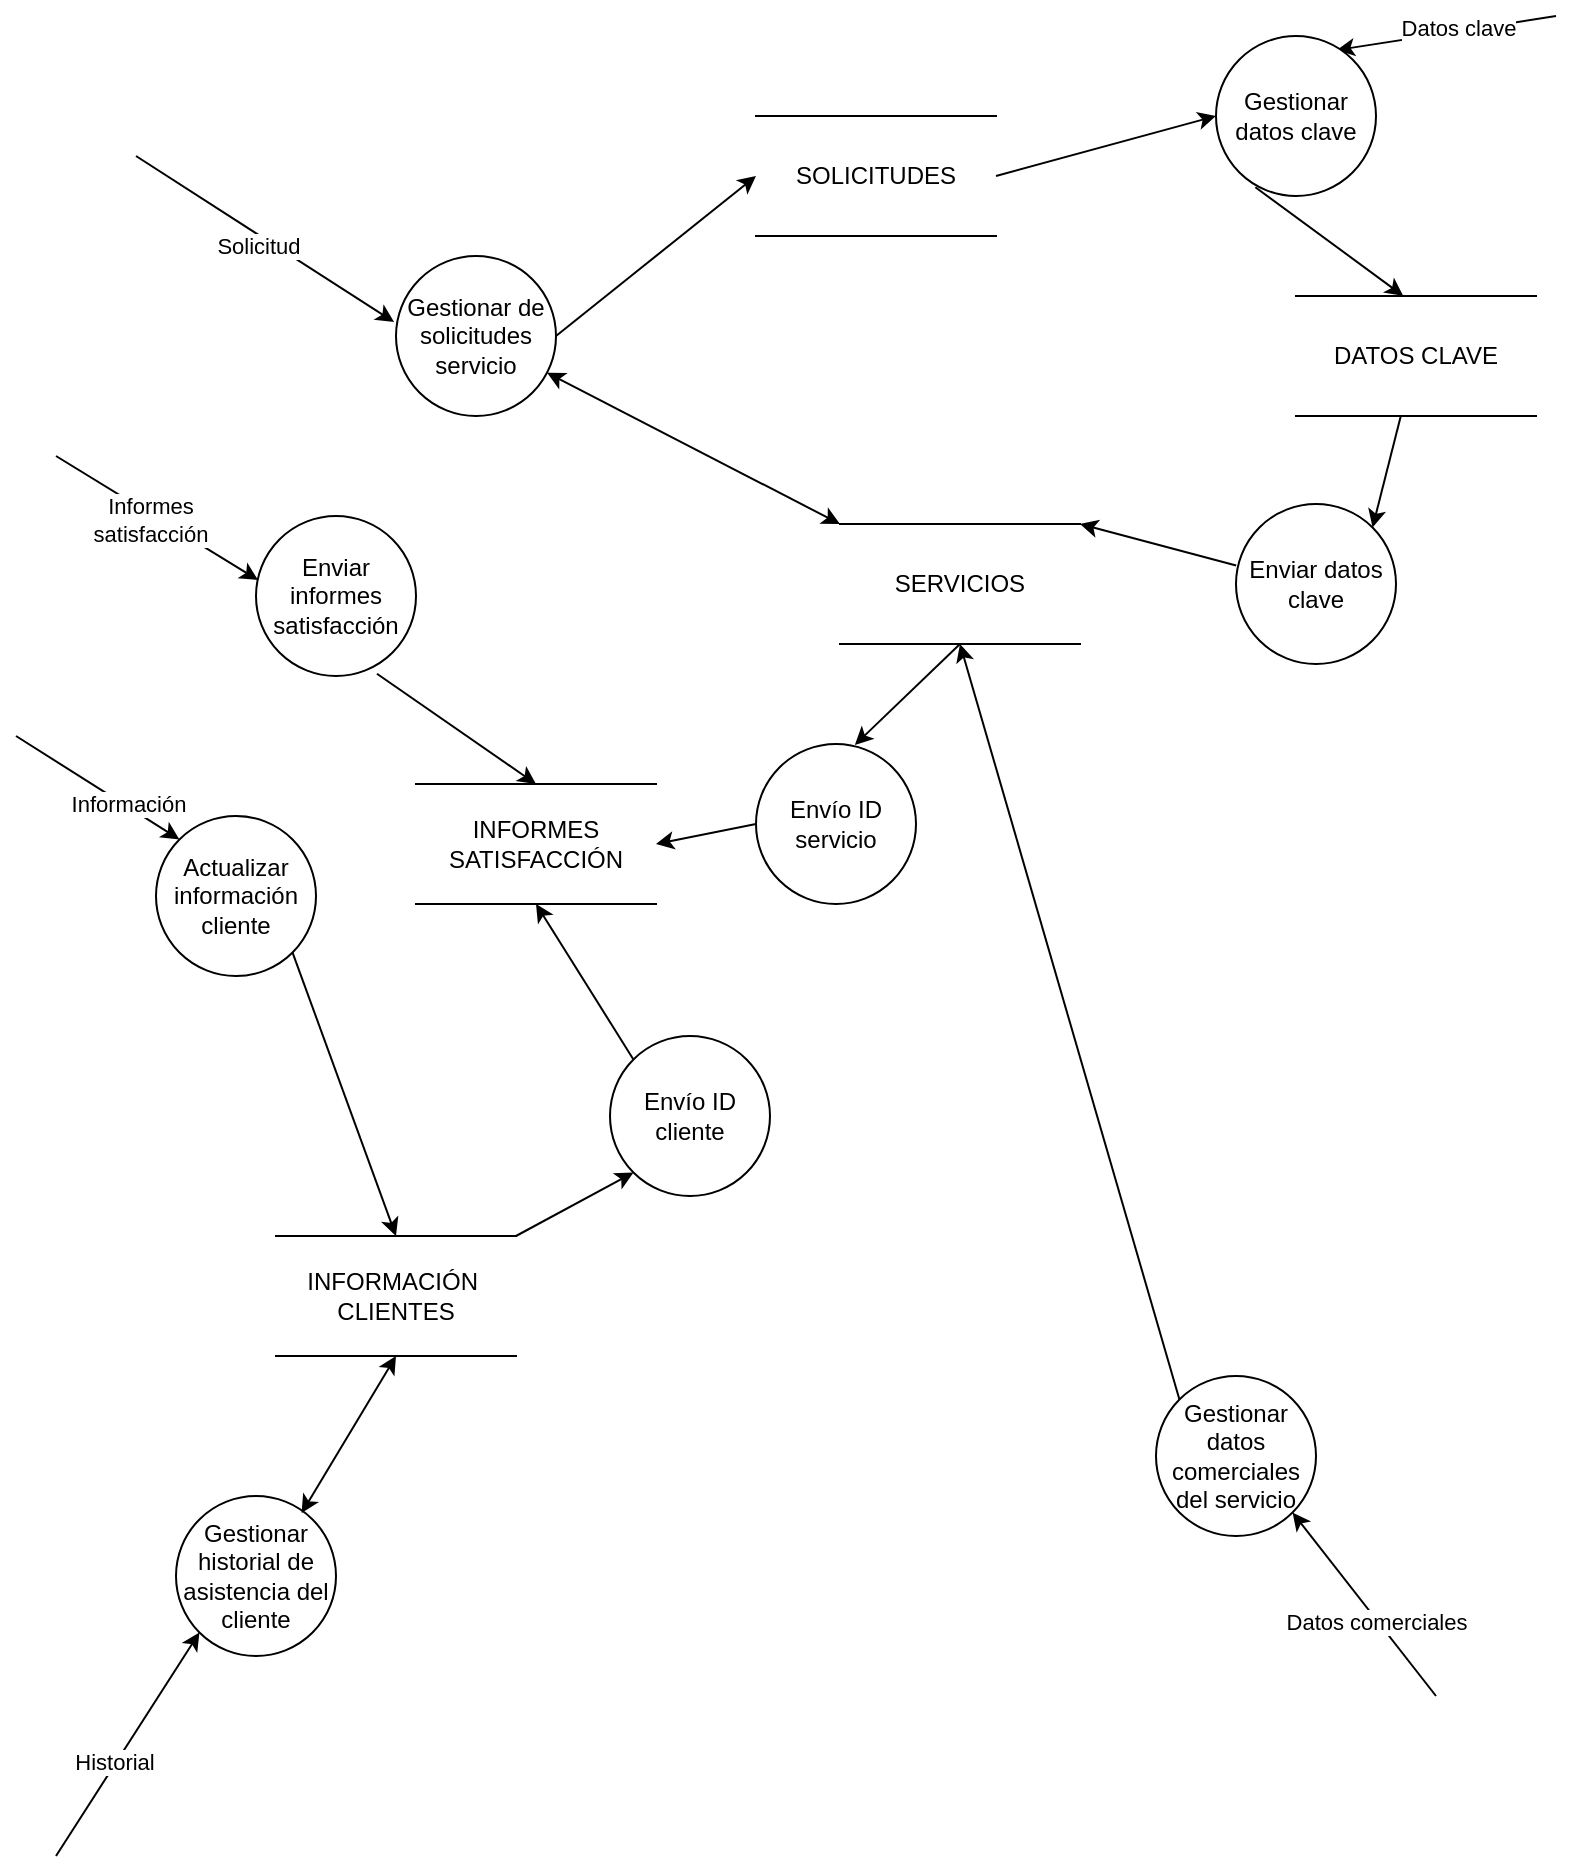 <mxfile version="24.9.0">
  <diagram name="Página-1" id="YRGYd96hdLRrCePZJ2NX">
    <mxGraphModel dx="1839" dy="900" grid="1" gridSize="10" guides="1" tooltips="1" connect="1" arrows="1" fold="1" page="1" pageScale="1" pageWidth="827" pageHeight="1169" math="0" shadow="0">
      <root>
        <mxCell id="0" />
        <mxCell id="1" parent="0" />
        <mxCell id="0AEurTKILX4ectZ03HKB-2" value="Actualizar información cliente" style="ellipse;whiteSpace=wrap;html=1;aspect=fixed;" parent="1" vertex="1">
          <mxGeometry x="-720" y="460" width="80" height="80" as="geometry" />
        </mxCell>
        <mxCell id="0AEurTKILX4ectZ03HKB-3" value="&lt;div&gt;Gestionar datos comerciales del servicio&lt;br&gt;&lt;/div&gt;" style="ellipse;whiteSpace=wrap;html=1;aspect=fixed;" parent="1" vertex="1">
          <mxGeometry x="-220" y="740" width="80" height="80" as="geometry" />
        </mxCell>
        <mxCell id="0AEurTKILX4ectZ03HKB-5" value="Gestionar de solicitudes servicio" style="ellipse;whiteSpace=wrap;html=1;aspect=fixed;" parent="1" vertex="1">
          <mxGeometry x="-600" y="180" width="80" height="80" as="geometry" />
        </mxCell>
        <mxCell id="0AEurTKILX4ectZ03HKB-6" value="&lt;div&gt;Enviar informes&lt;/div&gt;&lt;div&gt;satisfacción&lt;br&gt;&lt;/div&gt;" style="ellipse;whiteSpace=wrap;html=1;aspect=fixed;" parent="1" vertex="1">
          <mxGeometry x="-670" y="310" width="80" height="80" as="geometry" />
        </mxCell>
        <mxCell id="0AEurTKILX4ectZ03HKB-7" value="DATOS CLAVE" style="shape=partialRectangle;whiteSpace=wrap;html=1;left=0;right=0;fillColor=none;" parent="1" vertex="1">
          <mxGeometry x="-150" y="200" width="120" height="60" as="geometry" />
        </mxCell>
        <mxCell id="0AEurTKILX4ectZ03HKB-8" value="INFORMACIÓN&amp;nbsp; CLIENTES" style="shape=partialRectangle;whiteSpace=wrap;html=1;left=0;right=0;fillColor=none;" parent="1" vertex="1">
          <mxGeometry x="-660" y="670" width="120" height="60" as="geometry" />
        </mxCell>
        <mxCell id="0AEurTKILX4ectZ03HKB-9" value="SOLICITUDES" style="shape=partialRectangle;whiteSpace=wrap;html=1;left=0;right=0;fillColor=none;" parent="1" vertex="1">
          <mxGeometry x="-420" y="110" width="120" height="60" as="geometry" />
        </mxCell>
        <mxCell id="0AEurTKILX4ectZ03HKB-11" value="" style="endArrow=classic;html=1;rounded=0;entryX=0;entryY=0;entryDx=0;entryDy=0;" parent="1" target="0AEurTKILX4ectZ03HKB-2" edge="1">
          <mxGeometry width="50" height="50" relative="1" as="geometry">
            <mxPoint x="-790" y="420" as="sourcePoint" />
            <mxPoint x="-508" y="624" as="targetPoint" />
          </mxGeometry>
        </mxCell>
        <mxCell id="0AEurTKILX4ectZ03HKB-12" value="Información" style="edgeLabel;html=1;align=center;verticalAlign=middle;resizable=0;points=[];" parent="0AEurTKILX4ectZ03HKB-11" vertex="1" connectable="0">
          <mxGeometry x="0.358" y="1" relative="1" as="geometry">
            <mxPoint as="offset" />
          </mxGeometry>
        </mxCell>
        <mxCell id="0AEurTKILX4ectZ03HKB-13" value="" style="endArrow=classic;html=1;rounded=0;exitX=1;exitY=1;exitDx=0;exitDy=0;entryX=0.5;entryY=0;entryDx=0;entryDy=0;" parent="1" source="0AEurTKILX4ectZ03HKB-2" target="0AEurTKILX4ectZ03HKB-8" edge="1">
          <mxGeometry width="50" height="50" relative="1" as="geometry">
            <mxPoint x="-238" y="664" as="sourcePoint" />
            <mxPoint x="-188" y="614" as="targetPoint" />
          </mxGeometry>
        </mxCell>
        <mxCell id="GHR4kZ57UZfbafITTCkA-2" value="" style="endArrow=classic;html=1;rounded=0;entryX=-0.012;entryY=0.413;entryDx=0;entryDy=0;entryPerimeter=0;" parent="1" target="0AEurTKILX4ectZ03HKB-5" edge="1">
          <mxGeometry width="50" height="50" relative="1" as="geometry">
            <mxPoint x="-730" y="130" as="sourcePoint" />
            <mxPoint x="-506" y="196" as="targetPoint" />
          </mxGeometry>
        </mxCell>
        <mxCell id="GHR4kZ57UZfbafITTCkA-3" value="Solicitud" style="edgeLabel;html=1;align=center;verticalAlign=middle;resizable=0;points=[];" parent="GHR4kZ57UZfbafITTCkA-2" vertex="1" connectable="0">
          <mxGeometry x="0.358" y="1" relative="1" as="geometry">
            <mxPoint x="-27" y="-11" as="offset" />
          </mxGeometry>
        </mxCell>
        <mxCell id="GHR4kZ57UZfbafITTCkA-6" value="SERVICIOS" style="shape=partialRectangle;whiteSpace=wrap;html=1;left=0;right=0;fillColor=none;" parent="1" vertex="1">
          <mxGeometry x="-378" y="314" width="120" height="60" as="geometry" />
        </mxCell>
        <mxCell id="GHR4kZ57UZfbafITTCkA-8" value="" style="endArrow=classic;html=1;rounded=0;exitX=0.756;exitY=0.986;exitDx=0;exitDy=0;exitPerimeter=0;entryX=0.5;entryY=0;entryDx=0;entryDy=0;" parent="1" source="0AEurTKILX4ectZ03HKB-6" target="uzknCaxqNSEOnoTHnnZg-13" edge="1">
          <mxGeometry width="50" height="50" relative="1" as="geometry">
            <mxPoint x="-278" y="1164" as="sourcePoint" />
            <mxPoint x="-448" y="424" as="targetPoint" />
          </mxGeometry>
        </mxCell>
        <mxCell id="GHR4kZ57UZfbafITTCkA-9" value="" style="endArrow=classic;html=1;rounded=0;entryX=0.013;entryY=0.4;entryDx=0;entryDy=0;entryPerimeter=0;" parent="1" target="0AEurTKILX4ectZ03HKB-6" edge="1">
          <mxGeometry width="50" height="50" relative="1" as="geometry">
            <mxPoint x="-770" y="280" as="sourcePoint" />
            <mxPoint x="-328" y="1014" as="targetPoint" />
          </mxGeometry>
        </mxCell>
        <mxCell id="GHR4kZ57UZfbafITTCkA-10" value="&lt;div&gt;Informes&lt;/div&gt;&lt;div&gt;satisfacción&lt;br&gt;&lt;/div&gt;" style="edgeLabel;html=1;align=center;verticalAlign=middle;resizable=0;points=[];" parent="GHR4kZ57UZfbafITTCkA-9" vertex="1" connectable="0">
          <mxGeometry x="-0.049" y="-3" relative="1" as="geometry">
            <mxPoint as="offset" />
          </mxGeometry>
        </mxCell>
        <mxCell id="GHR4kZ57UZfbafITTCkA-11" value="" style="endArrow=classic;html=1;rounded=0;entryX=0.754;entryY=0.088;entryDx=0;entryDy=0;entryPerimeter=0;" parent="1" target="GHR4kZ57UZfbafITTCkA-13" edge="1">
          <mxGeometry width="50" height="50" relative="1" as="geometry">
            <mxPoint x="-20" y="60" as="sourcePoint" />
            <mxPoint x="122.004" y="185.716" as="targetPoint" />
          </mxGeometry>
        </mxCell>
        <mxCell id="GHR4kZ57UZfbafITTCkA-12" value="Datos clave" style="edgeLabel;html=1;align=center;verticalAlign=middle;resizable=0;points=[];" parent="GHR4kZ57UZfbafITTCkA-11" vertex="1" connectable="0">
          <mxGeometry x="-0.016" y="-2" relative="1" as="geometry">
            <mxPoint x="5" y="-1" as="offset" />
          </mxGeometry>
        </mxCell>
        <mxCell id="GHR4kZ57UZfbafITTCkA-13" value="Gestionar datos clave" style="ellipse;whiteSpace=wrap;html=1;aspect=fixed;" parent="1" vertex="1">
          <mxGeometry x="-190" y="70" width="80" height="80" as="geometry" />
        </mxCell>
        <mxCell id="GHR4kZ57UZfbafITTCkA-16" value="Gestionar historial de asistencia del cliente" style="ellipse;whiteSpace=wrap;html=1;aspect=fixed;" parent="1" vertex="1">
          <mxGeometry x="-710" y="800" width="80" height="80" as="geometry" />
        </mxCell>
        <mxCell id="GHR4kZ57UZfbafITTCkA-17" value="" style="endArrow=classic;startArrow=classic;html=1;rounded=0;entryX=0.5;entryY=1;entryDx=0;entryDy=0;exitX=0.785;exitY=0.107;exitDx=0;exitDy=0;exitPerimeter=0;" parent="1" source="GHR4kZ57UZfbafITTCkA-16" target="0AEurTKILX4ectZ03HKB-8" edge="1">
          <mxGeometry width="50" height="50" relative="1" as="geometry">
            <mxPoint x="-258" y="924" as="sourcePoint" />
            <mxPoint x="-208" y="874" as="targetPoint" />
          </mxGeometry>
        </mxCell>
        <mxCell id="GHR4kZ57UZfbafITTCkA-18" value="" style="endArrow=classic;html=1;rounded=0;entryX=0;entryY=1;entryDx=0;entryDy=0;" parent="1" target="GHR4kZ57UZfbafITTCkA-16" edge="1">
          <mxGeometry width="50" height="50" relative="1" as="geometry">
            <mxPoint x="-770" y="980" as="sourcePoint" />
            <mxPoint x="-393" y="1094" as="targetPoint" />
          </mxGeometry>
        </mxCell>
        <mxCell id="GHR4kZ57UZfbafITTCkA-19" value="Historial" style="edgeLabel;html=1;align=center;verticalAlign=middle;resizable=0;points=[];" parent="GHR4kZ57UZfbafITTCkA-18" vertex="1" connectable="0">
          <mxGeometry x="-0.168" y="1" relative="1" as="geometry">
            <mxPoint as="offset" />
          </mxGeometry>
        </mxCell>
        <mxCell id="GHR4kZ57UZfbafITTCkA-21" value="" style="endArrow=classic;html=1;rounded=0;entryX=1;entryY=1;entryDx=0;entryDy=0;" parent="1" target="0AEurTKILX4ectZ03HKB-3" edge="1">
          <mxGeometry width="50" height="50" relative="1" as="geometry">
            <mxPoint x="-80" y="900" as="sourcePoint" />
            <mxPoint x="34" y="714" as="targetPoint" />
          </mxGeometry>
        </mxCell>
        <mxCell id="GHR4kZ57UZfbafITTCkA-22" value="Datos comerciales" style="edgeLabel;html=1;align=center;verticalAlign=middle;resizable=0;points=[];" parent="GHR4kZ57UZfbafITTCkA-21" vertex="1" connectable="0">
          <mxGeometry x="-0.168" y="1" relative="1" as="geometry">
            <mxPoint as="offset" />
          </mxGeometry>
        </mxCell>
        <mxCell id="GHR4kZ57UZfbafITTCkA-24" value="Enviar datos clave" style="ellipse;whiteSpace=wrap;html=1;aspect=fixed;" parent="1" vertex="1">
          <mxGeometry x="-180" y="304" width="80" height="80" as="geometry" />
        </mxCell>
        <mxCell id="GHR4kZ57UZfbafITTCkA-26" value="" style="endArrow=classic;html=1;rounded=0;entryX=0.447;entryY=-0.001;entryDx=0;entryDy=0;exitX=0.246;exitY=0.945;exitDx=0;exitDy=0;exitPerimeter=0;entryPerimeter=0;" parent="1" source="GHR4kZ57UZfbafITTCkA-13" target="0AEurTKILX4ectZ03HKB-7" edge="1">
          <mxGeometry width="50" height="50" relative="1" as="geometry">
            <mxPoint x="132" y="114" as="sourcePoint" />
            <mxPoint x="62" y="161" as="targetPoint" />
          </mxGeometry>
        </mxCell>
        <mxCell id="uzknCaxqNSEOnoTHnnZg-4" value="" style="endArrow=classic;html=1;rounded=0;entryX=1;entryY=0;entryDx=0;entryDy=0;" edge="1" parent="1" source="0AEurTKILX4ectZ03HKB-7" target="GHR4kZ57UZfbafITTCkA-24">
          <mxGeometry width="50" height="50" relative="1" as="geometry">
            <mxPoint x="-208" y="604" as="sourcePoint" />
            <mxPoint x="-158" y="554" as="targetPoint" />
          </mxGeometry>
        </mxCell>
        <mxCell id="uzknCaxqNSEOnoTHnnZg-6" value="" style="endArrow=classic;html=1;rounded=0;entryX=1;entryY=0;entryDx=0;entryDy=0;exitX=0.001;exitY=0.384;exitDx=0;exitDy=0;exitPerimeter=0;" edge="1" parent="1" source="GHR4kZ57UZfbafITTCkA-24" target="GHR4kZ57UZfbafITTCkA-6">
          <mxGeometry width="50" height="50" relative="1" as="geometry">
            <mxPoint x="-30" y="344" as="sourcePoint" />
            <mxPoint x="-60" y="386" as="targetPoint" />
          </mxGeometry>
        </mxCell>
        <mxCell id="uzknCaxqNSEOnoTHnnZg-9" value="" style="endArrow=classic;html=1;rounded=0;entryX=0;entryY=0.5;entryDx=0;entryDy=0;exitX=1;exitY=0.5;exitDx=0;exitDy=0;" edge="1" parent="1" source="0AEurTKILX4ectZ03HKB-9" target="GHR4kZ57UZfbafITTCkA-13">
          <mxGeometry width="50" height="50" relative="1" as="geometry">
            <mxPoint x="-298" y="374" as="sourcePoint" />
            <mxPoint x="-248" y="324" as="targetPoint" />
          </mxGeometry>
        </mxCell>
        <mxCell id="uzknCaxqNSEOnoTHnnZg-10" value="" style="endArrow=classic;html=1;rounded=0;entryX=0;entryY=0.5;entryDx=0;entryDy=0;exitX=1;exitY=0.5;exitDx=0;exitDy=0;" edge="1" parent="1" source="0AEurTKILX4ectZ03HKB-5" target="0AEurTKILX4ectZ03HKB-9">
          <mxGeometry width="50" height="50" relative="1" as="geometry">
            <mxPoint x="-388" y="284" as="sourcePoint" />
            <mxPoint x="-338" y="234" as="targetPoint" />
          </mxGeometry>
        </mxCell>
        <mxCell id="uzknCaxqNSEOnoTHnnZg-13" value="INFORMES SATISFACCIÓN" style="shape=partialRectangle;whiteSpace=wrap;html=1;left=0;right=0;fillColor=none;" vertex="1" parent="1">
          <mxGeometry x="-590" y="444" width="120" height="60" as="geometry" />
        </mxCell>
        <mxCell id="uzknCaxqNSEOnoTHnnZg-14" value="Envío ID cliente" style="ellipse;whiteSpace=wrap;html=1;aspect=fixed;" vertex="1" parent="1">
          <mxGeometry x="-493" y="570" width="80" height="80" as="geometry" />
        </mxCell>
        <mxCell id="uzknCaxqNSEOnoTHnnZg-15" value="" style="endArrow=classic;html=1;rounded=0;exitX=1;exitY=0;exitDx=0;exitDy=0;entryX=0;entryY=1;entryDx=0;entryDy=0;" edge="1" parent="1" source="0AEurTKILX4ectZ03HKB-8" target="uzknCaxqNSEOnoTHnnZg-14">
          <mxGeometry width="50" height="50" relative="1" as="geometry">
            <mxPoint x="-448" y="614" as="sourcePoint" />
            <mxPoint x="-398" y="564" as="targetPoint" />
          </mxGeometry>
        </mxCell>
        <mxCell id="uzknCaxqNSEOnoTHnnZg-17" value="Envío ID servicio" style="ellipse;whiteSpace=wrap;html=1;aspect=fixed;rotation=0;" vertex="1" parent="1">
          <mxGeometry x="-420" y="424" width="80" height="80" as="geometry" />
        </mxCell>
        <mxCell id="uzknCaxqNSEOnoTHnnZg-18" value="" style="endArrow=classic;html=1;rounded=0;exitX=0.5;exitY=1;exitDx=0;exitDy=0;entryX=0.618;entryY=0.006;entryDx=0;entryDy=0;entryPerimeter=0;" edge="1" parent="1" source="GHR4kZ57UZfbafITTCkA-6" target="uzknCaxqNSEOnoTHnnZg-17">
          <mxGeometry width="50" height="50" relative="1" as="geometry">
            <mxPoint x="-218" y="564" as="sourcePoint" />
            <mxPoint x="-168" y="514" as="targetPoint" />
          </mxGeometry>
        </mxCell>
        <mxCell id="uzknCaxqNSEOnoTHnnZg-20" value="" style="endArrow=classic;html=1;rounded=0;exitX=0;exitY=0.5;exitDx=0;exitDy=0;entryX=1;entryY=0.5;entryDx=0;entryDy=0;" edge="1" parent="1" source="uzknCaxqNSEOnoTHnnZg-17" target="uzknCaxqNSEOnoTHnnZg-13">
          <mxGeometry width="50" height="50" relative="1" as="geometry">
            <mxPoint x="-288" y="444" as="sourcePoint" />
            <mxPoint x="-320" y="486" as="targetPoint" />
          </mxGeometry>
        </mxCell>
        <mxCell id="uzknCaxqNSEOnoTHnnZg-21" value="" style="endArrow=classic;html=1;rounded=0;exitX=0;exitY=0;exitDx=0;exitDy=0;entryX=0.5;entryY=1;entryDx=0;entryDy=0;" edge="1" parent="1" source="uzknCaxqNSEOnoTHnnZg-14" target="uzknCaxqNSEOnoTHnnZg-13">
          <mxGeometry width="50" height="50" relative="1" as="geometry">
            <mxPoint x="-278" y="584" as="sourcePoint" />
            <mxPoint x="-228" y="534" as="targetPoint" />
          </mxGeometry>
        </mxCell>
        <mxCell id="uzknCaxqNSEOnoTHnnZg-26" value="" style="endArrow=classic;html=1;rounded=0;exitX=0;exitY=0;exitDx=0;exitDy=0;entryX=0.5;entryY=1;entryDx=0;entryDy=0;" edge="1" parent="1" source="0AEurTKILX4ectZ03HKB-3" target="GHR4kZ57UZfbafITTCkA-6">
          <mxGeometry width="50" height="50" relative="1" as="geometry">
            <mxPoint x="-250" y="610" as="sourcePoint" />
            <mxPoint x="-200" y="560" as="targetPoint" />
          </mxGeometry>
        </mxCell>
        <mxCell id="uzknCaxqNSEOnoTHnnZg-27" value="" style="endArrow=classic;startArrow=classic;html=1;rounded=0;entryX=0;entryY=0;entryDx=0;entryDy=0;" edge="1" parent="1" source="0AEurTKILX4ectZ03HKB-5" target="GHR4kZ57UZfbafITTCkA-6">
          <mxGeometry width="50" height="50" relative="1" as="geometry">
            <mxPoint x="-510" y="310" as="sourcePoint" />
            <mxPoint x="-460" y="260" as="targetPoint" />
          </mxGeometry>
        </mxCell>
      </root>
    </mxGraphModel>
  </diagram>
</mxfile>
